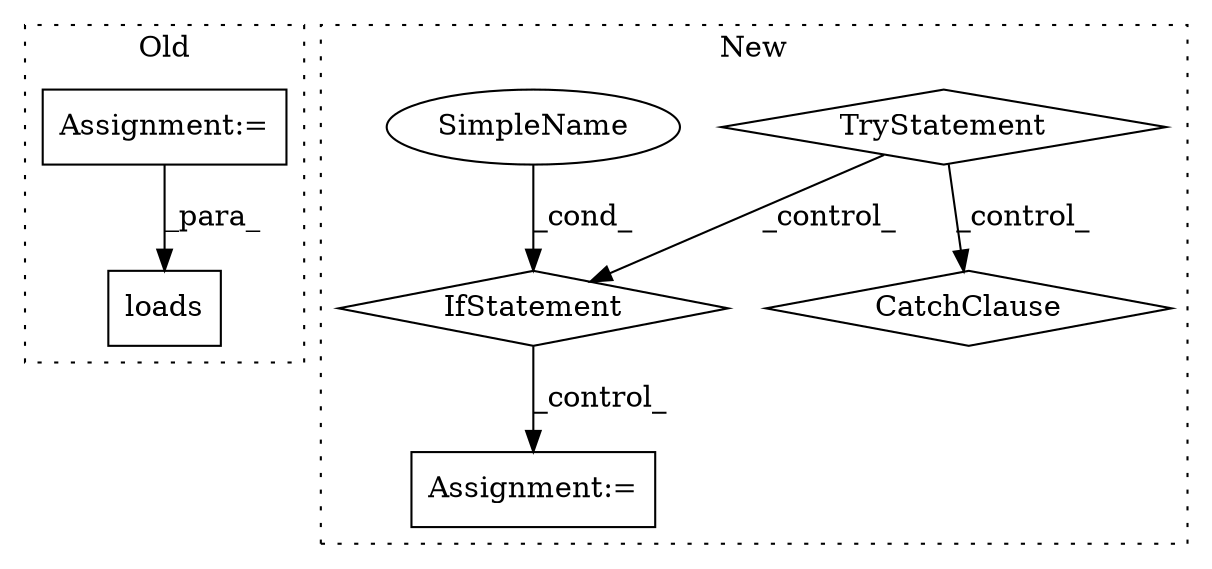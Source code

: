 digraph G {
subgraph cluster0 {
1 [label="loads" a="32" s="2470,2481" l="6,1" shape="box"];
5 [label="Assignment:=" a="7" s="2434" l="1" shape="box"];
label = "Old";
style="dotted";
}
subgraph cluster1 {
2 [label="CatchClause" a="12" s="7250,7391" l="15,2" shape="diamond"];
3 [label="TryStatement" a="54" s="6662" l="4" shape="diamond"];
4 [label="Assignment:=" a="7" s="6777" l="1" shape="box"];
6 [label="IfStatement" a="25" s="6722,6752" l="4,2" shape="diamond"];
7 [label="SimpleName" a="42" s="" l="" shape="ellipse"];
label = "New";
style="dotted";
}
3 -> 2 [label="_control_"];
3 -> 6 [label="_control_"];
5 -> 1 [label="_para_"];
6 -> 4 [label="_control_"];
7 -> 6 [label="_cond_"];
}